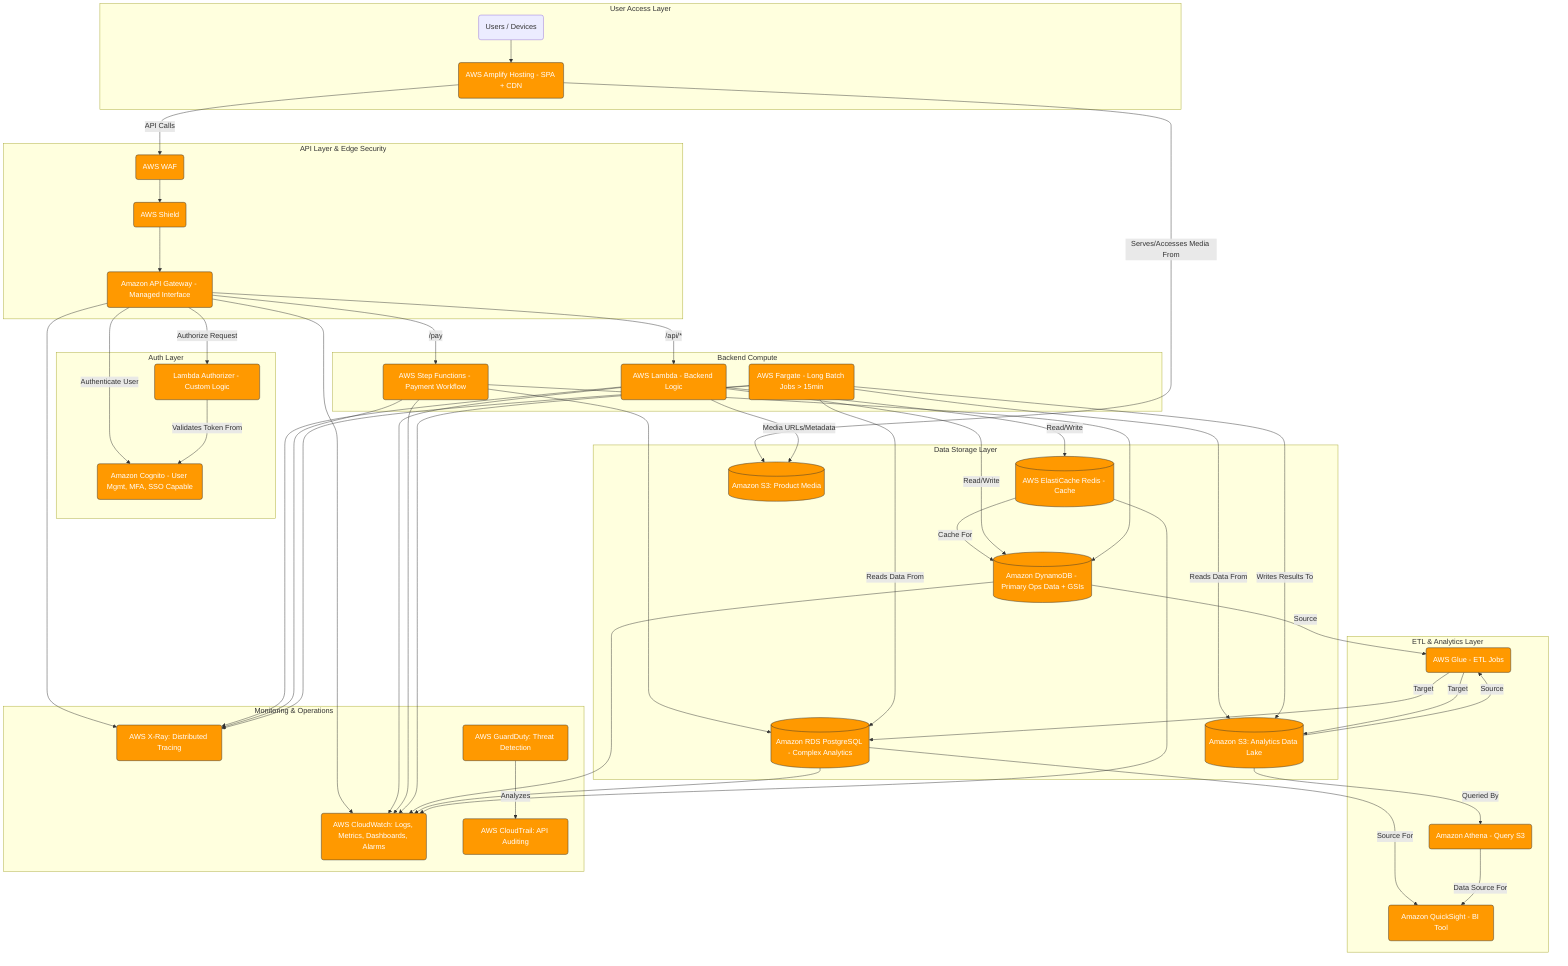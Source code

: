 graph TD
    %% --- Title ---
    %% title: Scale-up E-Shop Serverless Runtime Architecture (AWS)

    %% --- User Access & Frontend ---
    subgraph User Access Layer
        direction LR
        Users(Users / Devices) --> Amplify(AWS Amplify Hosting - SPA + CDN)
    end

    %% --- API Layer & Edge Security ---
    subgraph API Layer & Edge Security
        direction TB
        %% API Gateway introduced as mandatory entry point
        APIGW(Amazon API Gateway - Managed Interface)
        %% WAF/Shield typically used with API Gateway, assumed present
        WAF(AWS WAF) --> Shield(AWS Shield) --> APIGW
        %% Calls go through security layers first
        Amplify -- API Calls --> WAF
    end

    %% --- Authentication & Authorization ---
    subgraph Auth Layer
         direction TB
         Cognito(Amazon Cognito - User Mgmt, MFA, SSO Capable)
         LambdaAuth(Lambda Authorizer - Custom Logic)

         %% API Gateway integrates with Auth services
         APIGW -- Authorize Request --> LambdaAuth
         APIGW -- Authenticate User --> Cognito
         LambdaAuth -- Validates Token From --> Cognito
    end

    %% --- Backend Compute Layer ---
    subgraph Backend Compute
        direction TB
        %% IAM Roles are used but not explicitly shown in diagram components
        LambdaFunctions(AWS Lambda - Backend Logic)
        StepFunctions_Payment(AWS Step Functions - Payment Workflow)
        Fargate_Batch(AWS Fargate - Long Batch Jobs > 15min)

        %% API Gateway routes to backend compute
        APIGW -- /api/* --> LambdaFunctions
        APIGW -- /pay --> StepFunctions_Payment

        %% Assume some trigger mechanism for Fargate (e.g., scheduled, event)
        %% CloudWatch Events/EventBridge (not explicitly mentioned but typical) --> Fargate_Batch
    end

    %% --- Data Storage Layer ---
    subgraph Data Storage Layer
        direction TB
        ElastiCache[(AWS ElastiCache Redis - Cache)]
        DynamoDB[(Amazon DynamoDB - Primary Ops Data + GSIs)]
        RDS_Analytics[(Amazon RDS PostgreSQL - Complex Analytics)]
        S3_Media[(Amazon S3: Product Media)]
        S3_Analytics[(Amazon S3: Analytics Data Lake)]

        %% Data access patterns
        LambdaFunctions -- Read/Write --> ElastiCache
        ElastiCache -- Cache For --> DynamoDB
        LambdaFunctions -- Read/Write --> DynamoDB 

        %% Step Functions likely interacts with DynamoDB/RDS for state/data
        StepFunctions_Payment --> DynamoDB
        StepFunctions_Payment --> RDS_Analytics

        %% Fargate interacts with data stores
        Fargate_Batch -- Reads Data From --> S3_Analytics
        Fargate_Batch -- Reads Data From --> RDS_Analytics
        Fargate_Batch -- Writes Results To --> S3_Analytics 

        %% Media access
        Amplify -- Serves/Accesses Media From --> S3_Media
        LambdaFunctions -- Media URLs/Metadata --> S3_Media
    end

    %% --- ETL & Analytics Layer ---
    subgraph ETL & Analytics Layer
        direction TB
        Glue(AWS Glue - ETL Jobs)
        Athena(Amazon Athena - Query S3)
        QuickSight(Amazon QuickSight - BI Tool)

        %% Glue ETL flows
        DynamoDB -- Source --> Glue
        S3_Analytics -- Source --> Glue
        Glue -- Target --> RDS_Analytics
        Glue -- Target --> S3_Analytics

        %% Analytics Tooling
        S3_Analytics -- Queried By --> Athena
        RDS_Analytics -- Source For --> QuickSight
        Athena -- Data Source For --> QuickSight
    end

    %% --- Monitoring & Operations ---
    subgraph Monitoring & Operations
        direction TB
        CloudWatch(AWS CloudWatch: Logs, Metrics, Dashboards, Alarms)
        CloudTrail(AWS CloudTrail: API Auditing)
        XRay(AWS X-Ray: Distributed Tracing)
        GuardDuty(AWS GuardDuty: Threat Detection)

        %% Services feeding Monitoring Data
        APIGW & LambdaFunctions & StepFunctions_Payment & Fargate_Batch --> CloudWatch & XRay
        DynamoDB & RDS_Analytics & ElastiCache --> CloudWatch
        GuardDuty -- Analyzes --> CloudTrail
        GuardDuty & CloudWatch

    end

    %% --- Styling (Optional - Basic AWS Color) ---
    classDef awsService fill:#FF9900,color:#fff,stroke:#333,stroke-width:1px;
    %% Removed CFN from class list
    class Amplify,APIGW,LambdaAuth,Cognito,LambdaFunctions,StepFunctions_Payment,Fargate_Batch,ElastiCache,DynamoDB,RDS_Analytics,S3_Media,S3_Analytics,Glue,Athena,QuickSight,CloudWatch,CloudTrail,XRay,GuardDuty,WAF,Shield awsService;
    %% Removed devopsService classDef